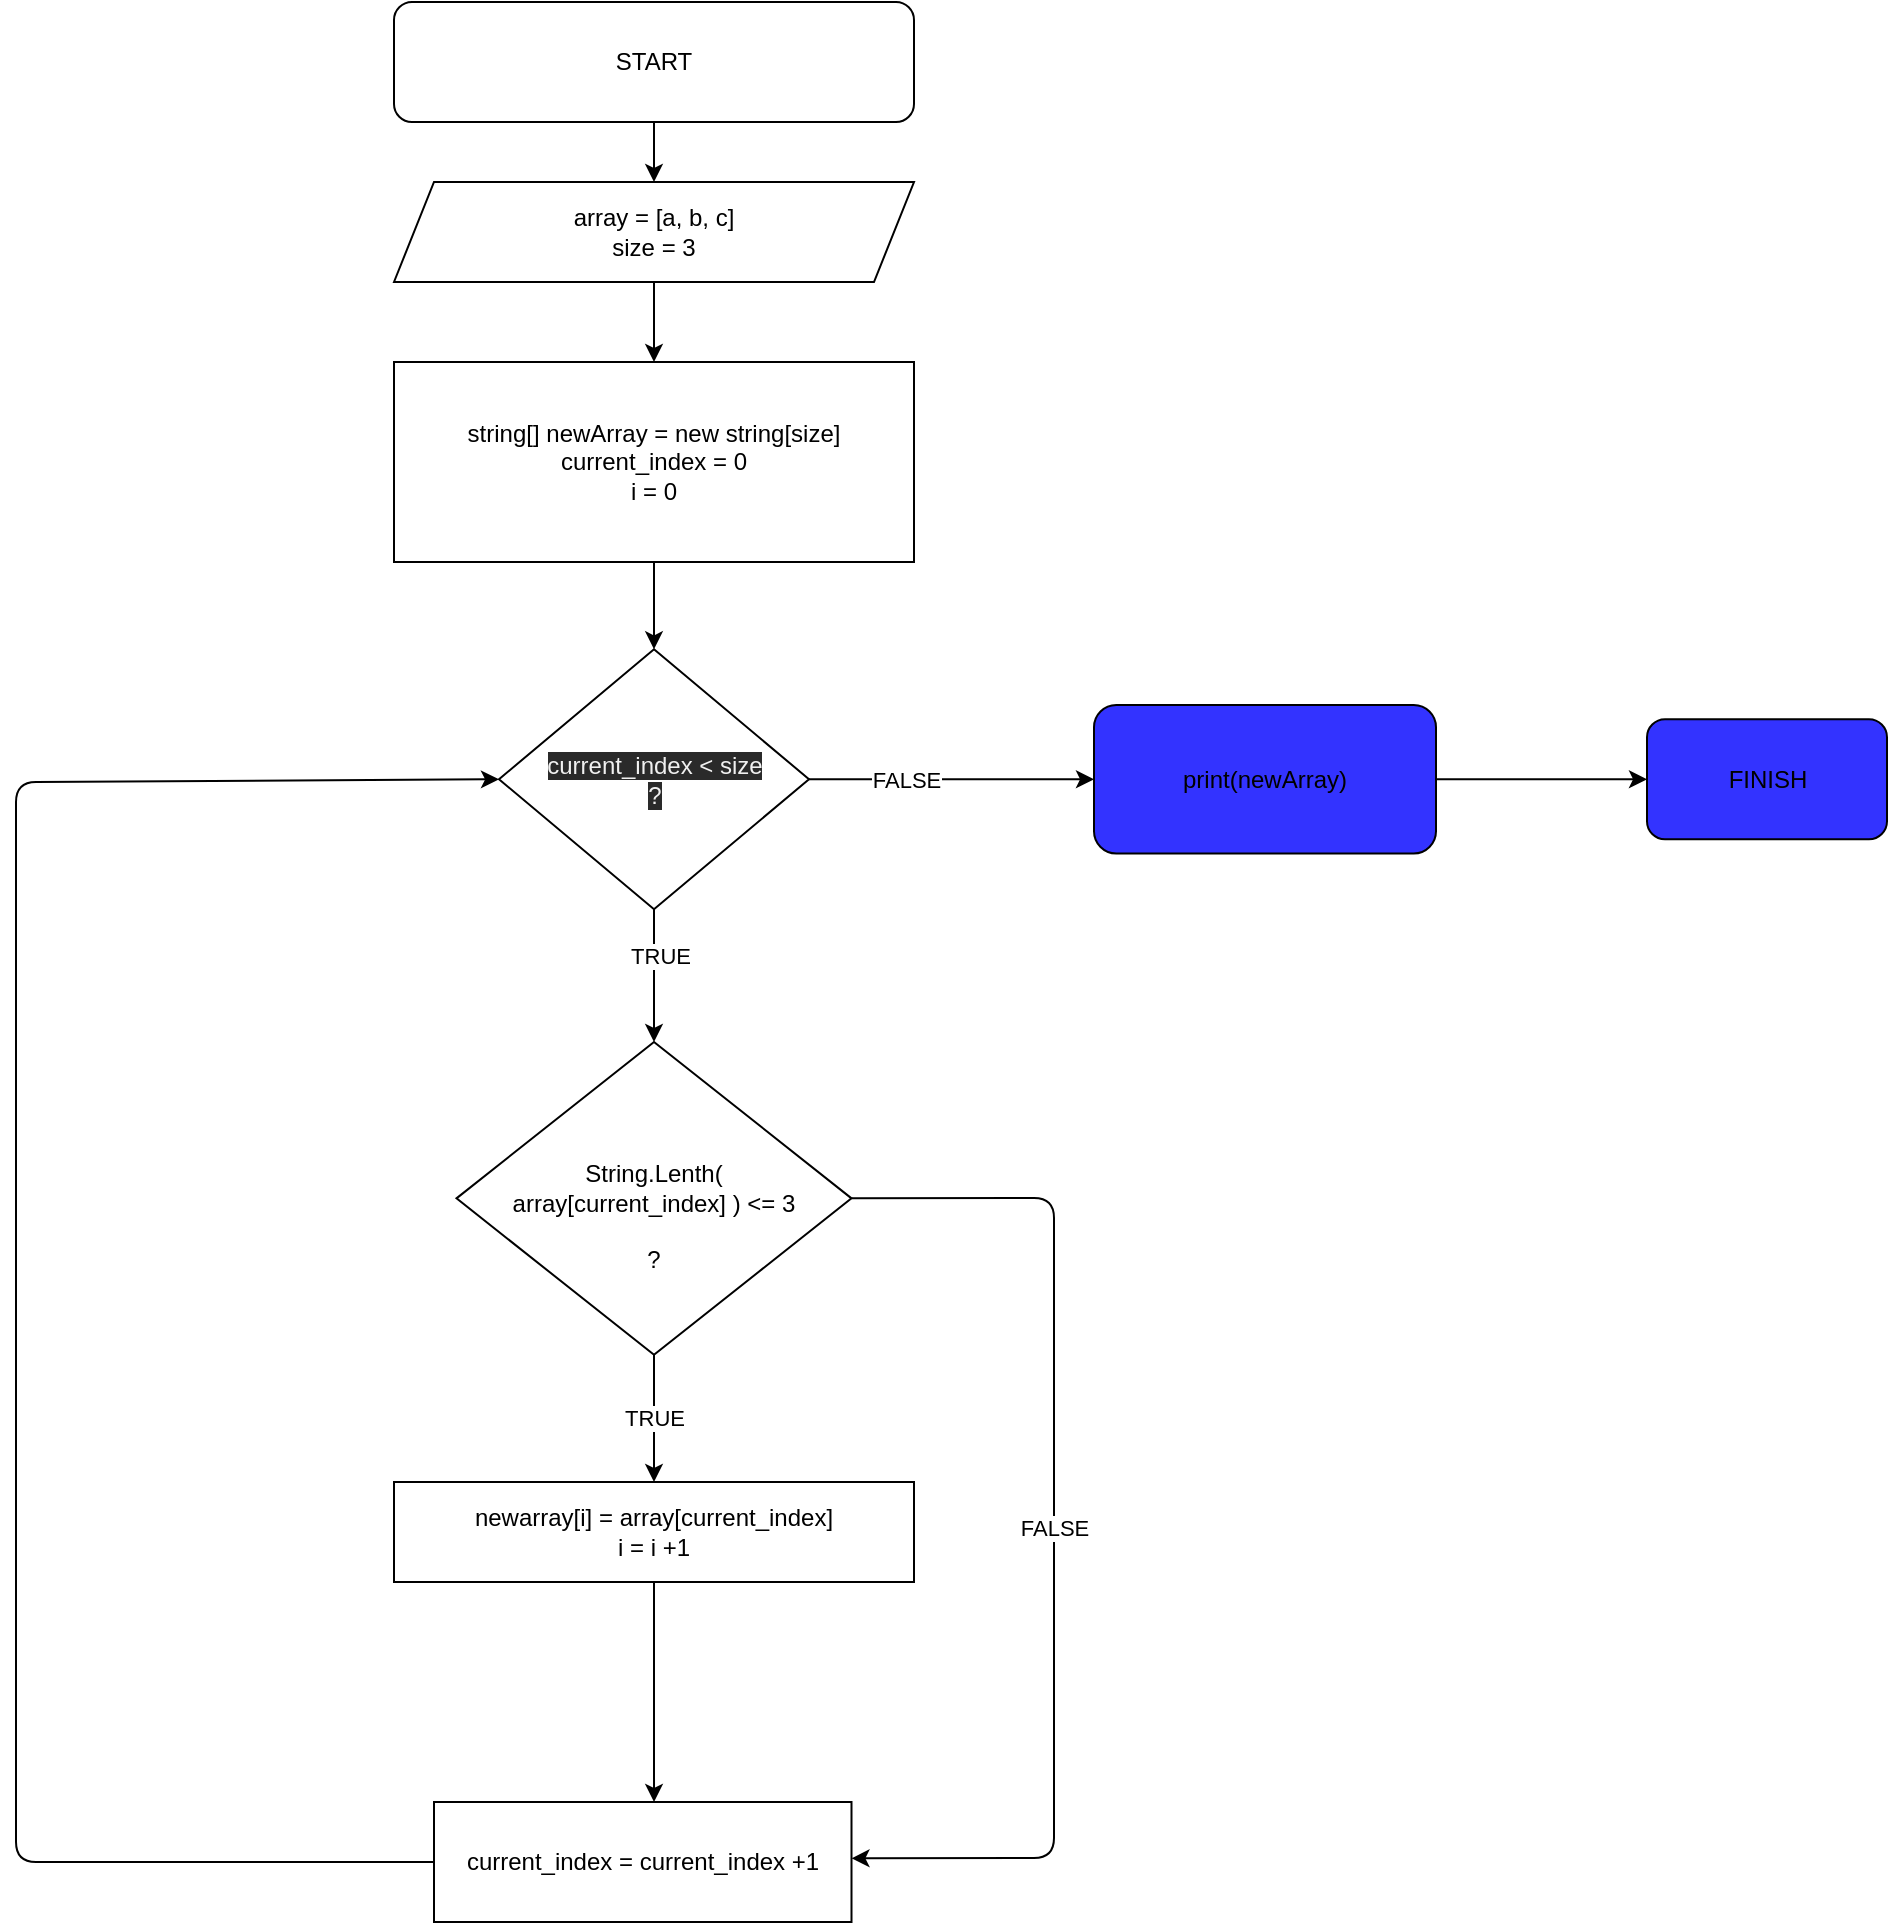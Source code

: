 <mxfile>
    <diagram id="k7_avTjKcCvnmfMEHGGT" name="Страница 1">
        <mxGraphModel dx="1830" dy="658" grid="1" gridSize="10" guides="1" tooltips="1" connect="1" arrows="1" fold="1" page="1" pageScale="1" pageWidth="827" pageHeight="1169" math="0" shadow="0">
            <root>
                <mxCell id="0"/>
                <mxCell id="1" parent="0"/>
                <mxCell id="2" value="" style="edgeStyle=none;html=1;" parent="1" source="3" target="5" edge="1">
                    <mxGeometry relative="1" as="geometry"/>
                </mxCell>
                <mxCell id="3" value="START" style="rounded=1;whiteSpace=wrap;html=1;" parent="1" vertex="1">
                    <mxGeometry x="150" y="50" width="260" height="60" as="geometry"/>
                </mxCell>
                <mxCell id="4" value="" style="edgeStyle=none;html=1;" parent="1" source="5" target="7" edge="1">
                    <mxGeometry relative="1" as="geometry"/>
                </mxCell>
                <mxCell id="5" value="array = [a, b, c]&lt;br&gt;size = 3&lt;br&gt;" style="shape=parallelogram;perimeter=parallelogramPerimeter;whiteSpace=wrap;html=1;fixedSize=1;" parent="1" vertex="1">
                    <mxGeometry x="150" y="140" width="260" height="50" as="geometry"/>
                </mxCell>
                <mxCell id="6" value="" style="edgeStyle=none;html=1;" parent="1" source="7" target="11" edge="1">
                    <mxGeometry relative="1" as="geometry"/>
                </mxCell>
                <mxCell id="7" value="&lt;span&gt;string[] newArray = new string[size]&lt;/span&gt;&lt;span&gt;&lt;br&gt;current_index = 0&lt;br&gt;i = 0&lt;br&gt;&lt;/span&gt;" style="whiteSpace=wrap;html=1;" parent="1" vertex="1">
                    <mxGeometry x="150" y="230" width="260" height="100" as="geometry"/>
                </mxCell>
                <mxCell id="8" value="" style="edgeStyle=none;html=1;" parent="1" source="11" target="13" edge="1">
                    <mxGeometry relative="1" as="geometry"/>
                </mxCell>
                <mxCell id="9" value="FALSE" style="edgeLabel;html=1;align=center;verticalAlign=middle;resizable=0;points=[];" parent="8" vertex="1" connectable="0">
                    <mxGeometry x="-0.323" relative="1" as="geometry">
                        <mxPoint as="offset"/>
                    </mxGeometry>
                </mxCell>
                <mxCell id="10" value="" style="edgeStyle=none;html=1;" parent="1" source="11" target="16" edge="1">
                    <mxGeometry relative="1" as="geometry"/>
                </mxCell>
                <mxCell id="27" value="TRUE" style="edgeLabel;html=1;align=center;verticalAlign=middle;resizable=0;points=[];" vertex="1" connectable="0" parent="10">
                    <mxGeometry x="-0.296" y="3" relative="1" as="geometry">
                        <mxPoint as="offset"/>
                    </mxGeometry>
                </mxCell>
                <mxCell id="11" value="&lt;span style=&quot;color: rgb(240 , 240 , 240) ; font-family: &amp;#34;helvetica&amp;#34; ; font-size: 12px ; font-style: normal ; font-weight: 400 ; letter-spacing: normal ; text-align: center ; text-indent: 0px ; text-transform: none ; word-spacing: 0px ; background-color: rgb(42 , 42 , 42) ; display: inline ; float: none&quot;&gt;current_index&lt;span&gt;&amp;nbsp;&amp;lt; size&lt;br&gt;?&lt;/span&gt;&lt;/span&gt;" style="rhombus;whiteSpace=wrap;html=1;" parent="1" vertex="1">
                    <mxGeometry x="202.5" y="373.63" width="155" height="130" as="geometry"/>
                </mxCell>
                <mxCell id="12" value="" style="edgeStyle=none;html=1;" parent="1" source="13" target="26" edge="1">
                    <mxGeometry relative="1" as="geometry"/>
                </mxCell>
                <mxCell id="13" value="print(newArray)" style="rounded=1;whiteSpace=wrap;html=1;gradientColor=none;fillColor=#3333FF;" parent="1" vertex="1">
                    <mxGeometry x="500" y="401.51" width="171" height="74.25" as="geometry"/>
                </mxCell>
                <mxCell id="14" value="TRUE" style="edgeStyle=none;html=1;" parent="1" source="16" target="18" edge="1">
                    <mxGeometry relative="1" as="geometry"/>
                </mxCell>
                <mxCell id="15" value="FALSE" style="edgeStyle=none;html=1;exitX=1;exitY=0.5;exitDx=0;exitDy=0;entryX=1;entryY=0.5;entryDx=0;entryDy=0;" parent="1" source="16" edge="1">
                    <mxGeometry relative="1" as="geometry">
                        <Array as="points">
                            <mxPoint x="480" y="648"/>
                            <mxPoint x="480" y="978"/>
                        </Array>
                        <mxPoint x="378.75" y="978.185" as="targetPoint"/>
                    </mxGeometry>
                </mxCell>
                <mxCell id="16" value="&lt;b style=&quot;color: rgb(51 , 51 , 51) ; font-family: &amp;#34;ys text&amp;#34; , &amp;#34;arial&amp;#34; , &amp;#34;helvetica&amp;#34; , &amp;#34;arial unicode ms&amp;#34; , sans-serif ; font-size: 16px ; background-color: rgb(255 , 255 , 255)&quot;&gt;&lt;br&gt;&lt;/b&gt;String.Lenth(&lt;br&gt;array[current_index] ) &amp;lt;= 3&lt;br&gt;&lt;br&gt;?" style="rhombus;whiteSpace=wrap;html=1;" parent="1" vertex="1">
                    <mxGeometry x="181.25" y="570" width="197.5" height="156.37" as="geometry"/>
                </mxCell>
                <mxCell id="17" value="" style="edgeStyle=none;html=1;entryX=0.527;entryY=0;entryDx=0;entryDy=0;entryPerimeter=0;" parent="1" source="18" target="23" edge="1">
                    <mxGeometry relative="1" as="geometry">
                        <mxPoint x="280.0" y="900" as="targetPoint"/>
                    </mxGeometry>
                </mxCell>
                <mxCell id="18" value="newarray[i] = array[current_index]&lt;br&gt;i = i +1" style="whiteSpace=wrap;html=1;" parent="1" vertex="1">
                    <mxGeometry x="150" y="790" width="260" height="50" as="geometry"/>
                </mxCell>
                <mxCell id="23" value="&lt;span style=&quot;font-family: &amp;#34;helvetica&amp;#34;&quot;&gt;current_index =&amp;nbsp;&lt;/span&gt;&lt;span style=&quot;font-family: &amp;#34;helvetica&amp;#34;&quot;&gt;current_index +1&lt;/span&gt;&lt;span&gt;&lt;br&gt;&lt;/span&gt;" style="whiteSpace=wrap;html=1;" parent="1" vertex="1">
                    <mxGeometry x="170" y="950" width="208.75" height="60" as="geometry"/>
                </mxCell>
                <mxCell id="24" style="edgeStyle=none;html=1;exitX=0;exitY=0.5;exitDx=0;exitDy=0;entryX=0;entryY=0.5;entryDx=0;entryDy=0;" parent="1" source="23" target="11" edge="1">
                    <mxGeometry relative="1" as="geometry">
                        <Array as="points">
                            <mxPoint x="-39" y="980"/>
                            <mxPoint x="-39" y="440"/>
                        </Array>
                        <mxPoint x="-38.75" y="948.19" as="sourcePoint"/>
                    </mxGeometry>
                </mxCell>
                <mxCell id="26" value="FINISH" style="whiteSpace=wrap;html=1;fillColor=#3333FF;rounded=1;gradientColor=none;" parent="1" vertex="1">
                    <mxGeometry x="776.5" y="408.635" width="120" height="60" as="geometry"/>
                </mxCell>
            </root>
        </mxGraphModel>
    </diagram>
</mxfile>